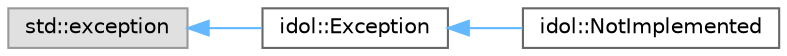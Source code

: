 digraph "Graphical Class Hierarchy"
{
 // LATEX_PDF_SIZE
  bgcolor="transparent";
  edge [fontname=Helvetica,fontsize=10,labelfontname=Helvetica,labelfontsize=10];
  node [fontname=Helvetica,fontsize=10,shape=box,height=0.2,width=0.4];
  rankdir="LR";
  Node0 [id="Node000000",label="std::exception",height=0.2,width=0.4,color="grey60", fillcolor="#E0E0E0", style="filled",tooltip=" "];
  Node0 -> Node1 [id="edge194_Node000000_Node000001",dir="back",color="steelblue1",style="solid",tooltip=" "];
  Node1 [id="Node000001",label="idol::Exception",height=0.2,width=0.4,color="grey40", fillcolor="white", style="filled",URL="$classidol_1_1Exception.html",tooltip=" "];
  Node1 -> Node2 [id="edge195_Node000001_Node000002",dir="back",color="steelblue1",style="solid",tooltip=" "];
  Node2 [id="Node000002",label="idol::NotImplemented",height=0.2,width=0.4,color="grey40", fillcolor="white", style="filled",URL="$classidol_1_1NotImplemented.html",tooltip=" "];
}
